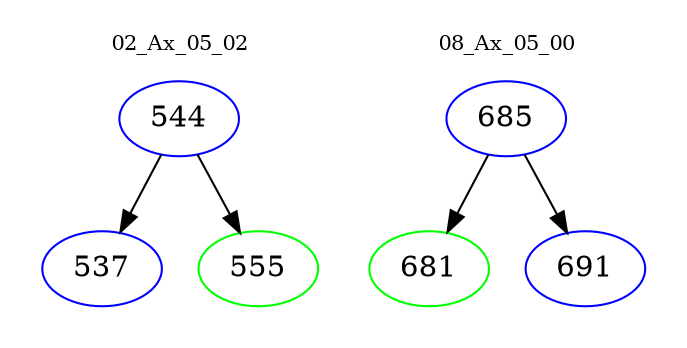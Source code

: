 digraph{
subgraph cluster_0 {
color = white
label = "02_Ax_05_02";
fontsize=10;
T0_544 [label="544", color="blue"]
T0_544 -> T0_537 [color="black"]
T0_537 [label="537", color="blue"]
T0_544 -> T0_555 [color="black"]
T0_555 [label="555", color="green"]
}
subgraph cluster_1 {
color = white
label = "08_Ax_05_00";
fontsize=10;
T1_685 [label="685", color="blue"]
T1_685 -> T1_681 [color="black"]
T1_681 [label="681", color="green"]
T1_685 -> T1_691 [color="black"]
T1_691 [label="691", color="blue"]
}
}
